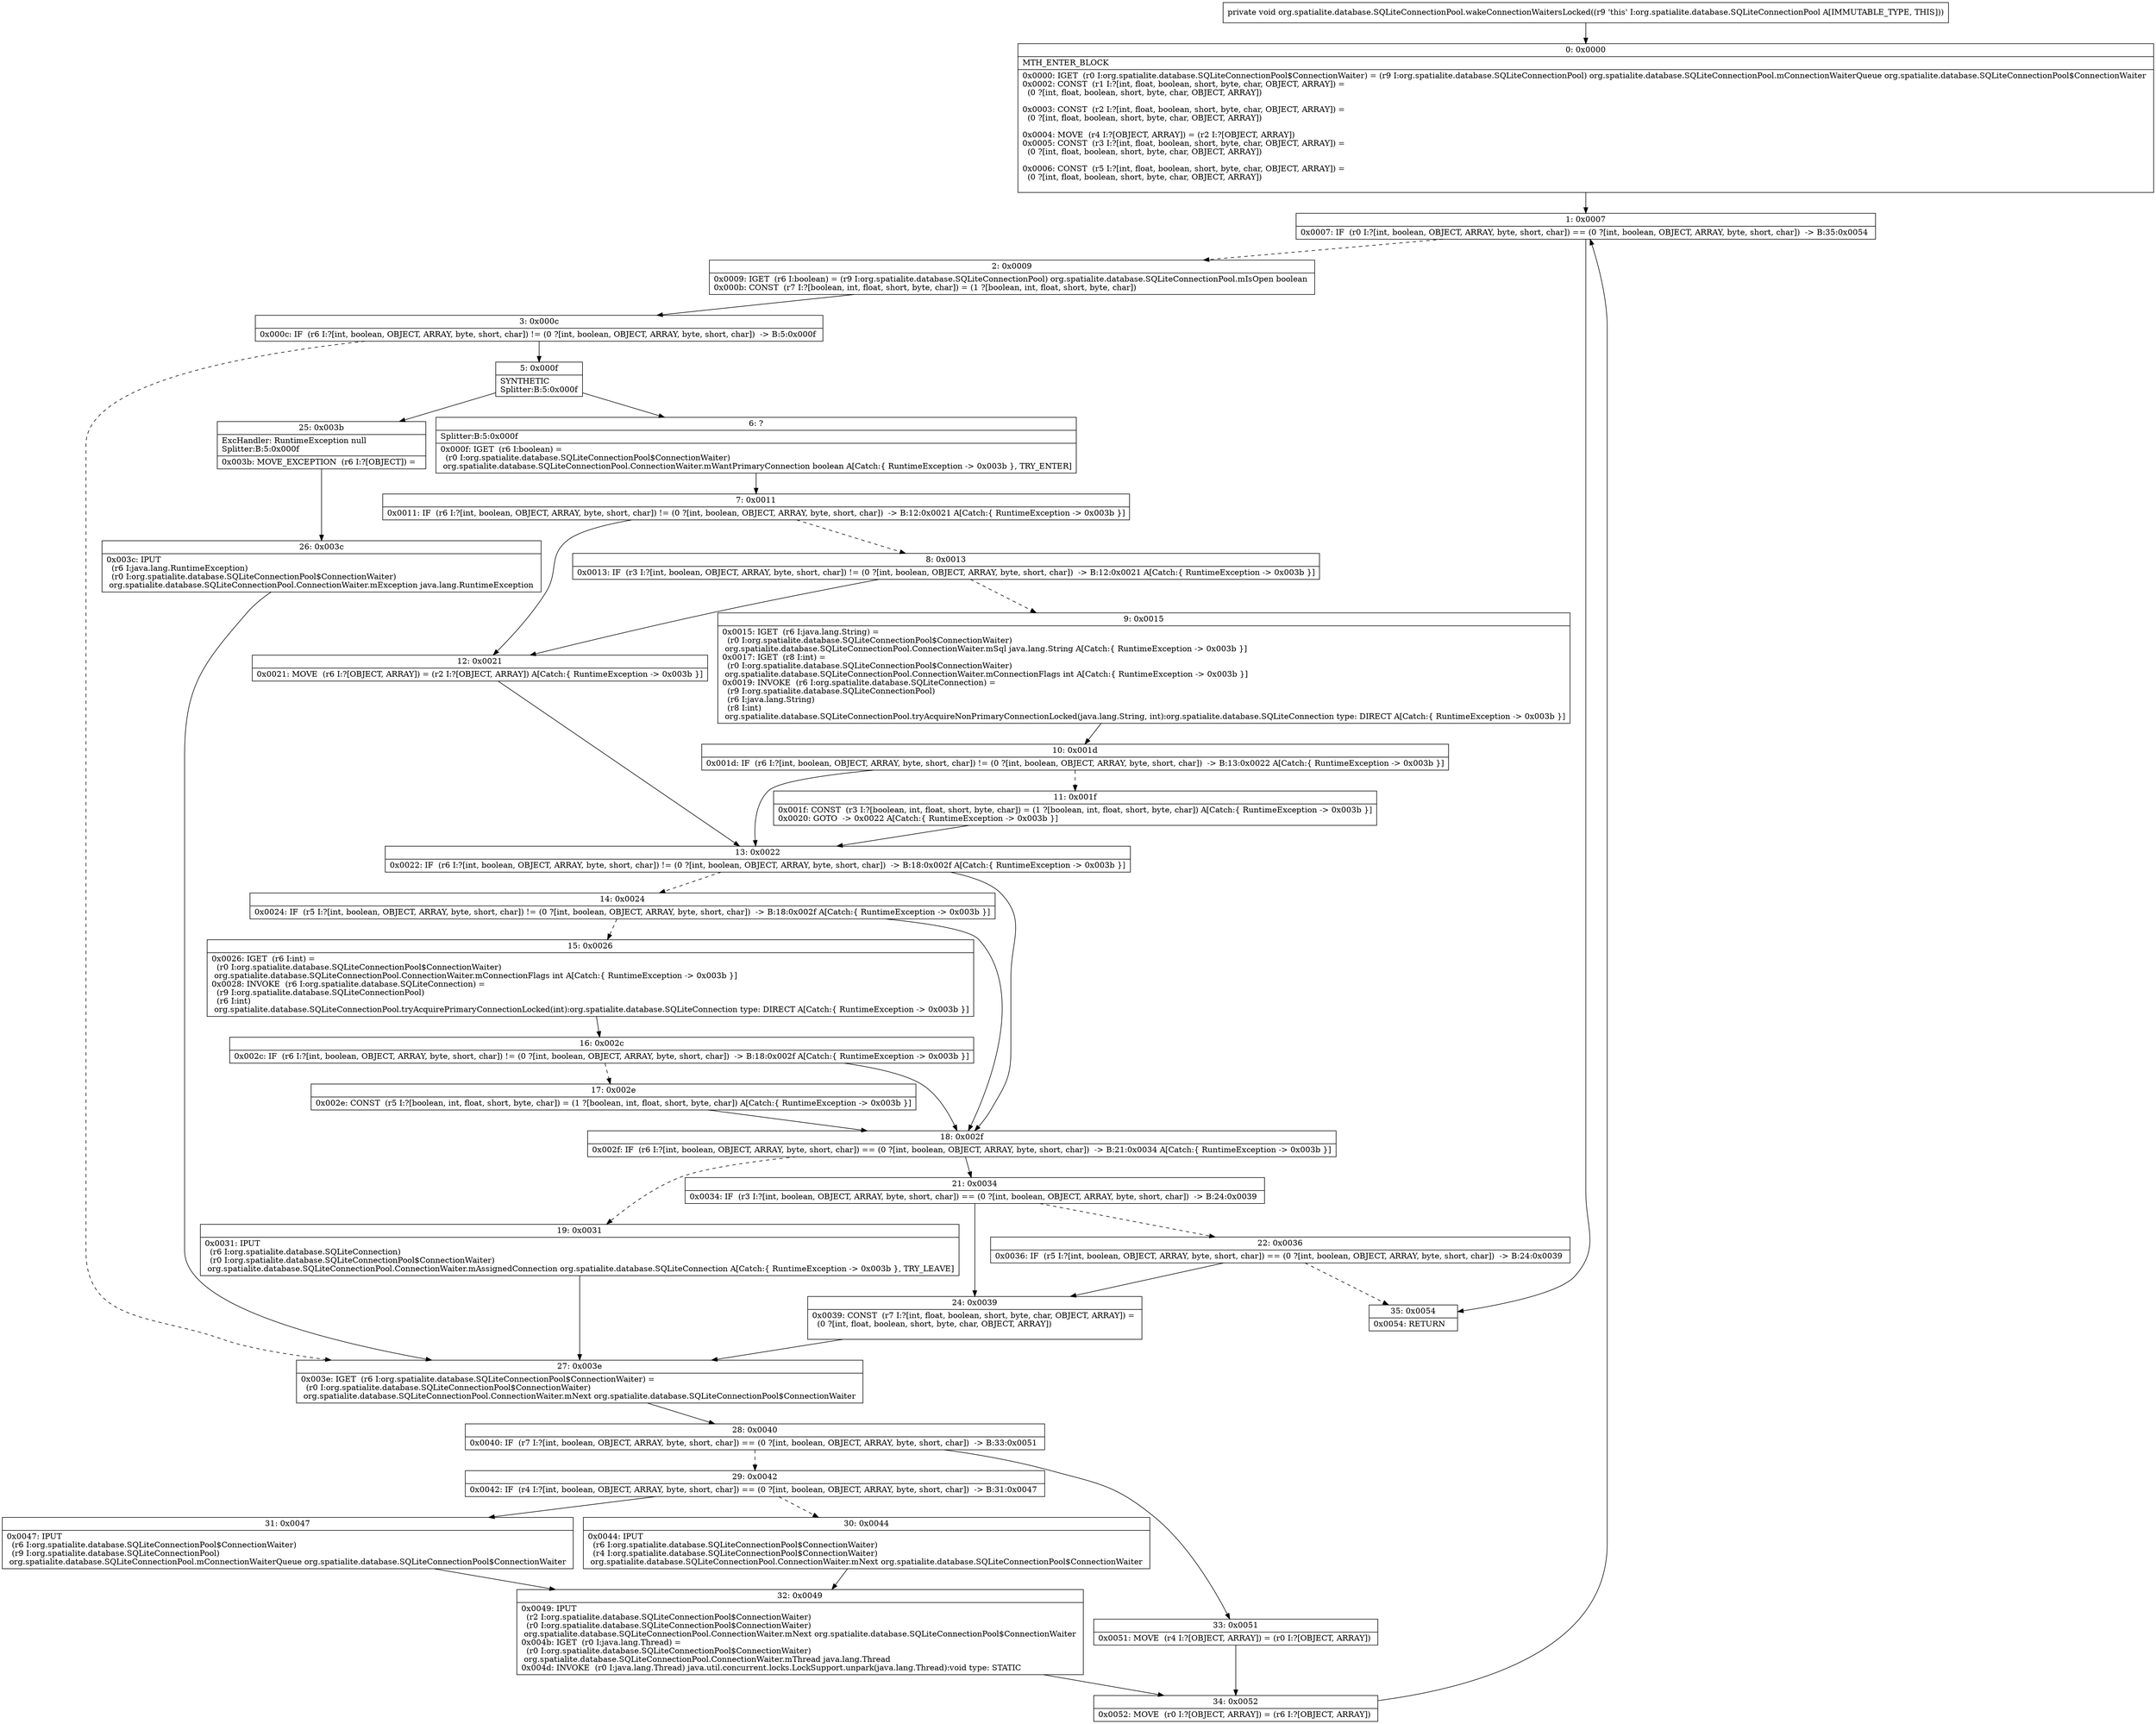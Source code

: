 digraph "CFG fororg.spatialite.database.SQLiteConnectionPool.wakeConnectionWaitersLocked()V" {
Node_0 [shape=record,label="{0\:\ 0x0000|MTH_ENTER_BLOCK\l|0x0000: IGET  (r0 I:org.spatialite.database.SQLiteConnectionPool$ConnectionWaiter) = (r9 I:org.spatialite.database.SQLiteConnectionPool) org.spatialite.database.SQLiteConnectionPool.mConnectionWaiterQueue org.spatialite.database.SQLiteConnectionPool$ConnectionWaiter \l0x0002: CONST  (r1 I:?[int, float, boolean, short, byte, char, OBJECT, ARRAY]) = \l  (0 ?[int, float, boolean, short, byte, char, OBJECT, ARRAY])\l \l0x0003: CONST  (r2 I:?[int, float, boolean, short, byte, char, OBJECT, ARRAY]) = \l  (0 ?[int, float, boolean, short, byte, char, OBJECT, ARRAY])\l \l0x0004: MOVE  (r4 I:?[OBJECT, ARRAY]) = (r2 I:?[OBJECT, ARRAY]) \l0x0005: CONST  (r3 I:?[int, float, boolean, short, byte, char, OBJECT, ARRAY]) = \l  (0 ?[int, float, boolean, short, byte, char, OBJECT, ARRAY])\l \l0x0006: CONST  (r5 I:?[int, float, boolean, short, byte, char, OBJECT, ARRAY]) = \l  (0 ?[int, float, boolean, short, byte, char, OBJECT, ARRAY])\l \l}"];
Node_1 [shape=record,label="{1\:\ 0x0007|0x0007: IF  (r0 I:?[int, boolean, OBJECT, ARRAY, byte, short, char]) == (0 ?[int, boolean, OBJECT, ARRAY, byte, short, char])  \-\> B:35:0x0054 \l}"];
Node_2 [shape=record,label="{2\:\ 0x0009|0x0009: IGET  (r6 I:boolean) = (r9 I:org.spatialite.database.SQLiteConnectionPool) org.spatialite.database.SQLiteConnectionPool.mIsOpen boolean \l0x000b: CONST  (r7 I:?[boolean, int, float, short, byte, char]) = (1 ?[boolean, int, float, short, byte, char]) \l}"];
Node_3 [shape=record,label="{3\:\ 0x000c|0x000c: IF  (r6 I:?[int, boolean, OBJECT, ARRAY, byte, short, char]) != (0 ?[int, boolean, OBJECT, ARRAY, byte, short, char])  \-\> B:5:0x000f \l}"];
Node_5 [shape=record,label="{5\:\ 0x000f|SYNTHETIC\lSplitter:B:5:0x000f\l}"];
Node_6 [shape=record,label="{6\:\ ?|Splitter:B:5:0x000f\l|0x000f: IGET  (r6 I:boolean) = \l  (r0 I:org.spatialite.database.SQLiteConnectionPool$ConnectionWaiter)\l org.spatialite.database.SQLiteConnectionPool.ConnectionWaiter.mWantPrimaryConnection boolean A[Catch:\{ RuntimeException \-\> 0x003b \}, TRY_ENTER]\l}"];
Node_7 [shape=record,label="{7\:\ 0x0011|0x0011: IF  (r6 I:?[int, boolean, OBJECT, ARRAY, byte, short, char]) != (0 ?[int, boolean, OBJECT, ARRAY, byte, short, char])  \-\> B:12:0x0021 A[Catch:\{ RuntimeException \-\> 0x003b \}]\l}"];
Node_8 [shape=record,label="{8\:\ 0x0013|0x0013: IF  (r3 I:?[int, boolean, OBJECT, ARRAY, byte, short, char]) != (0 ?[int, boolean, OBJECT, ARRAY, byte, short, char])  \-\> B:12:0x0021 A[Catch:\{ RuntimeException \-\> 0x003b \}]\l}"];
Node_9 [shape=record,label="{9\:\ 0x0015|0x0015: IGET  (r6 I:java.lang.String) = \l  (r0 I:org.spatialite.database.SQLiteConnectionPool$ConnectionWaiter)\l org.spatialite.database.SQLiteConnectionPool.ConnectionWaiter.mSql java.lang.String A[Catch:\{ RuntimeException \-\> 0x003b \}]\l0x0017: IGET  (r8 I:int) = \l  (r0 I:org.spatialite.database.SQLiteConnectionPool$ConnectionWaiter)\l org.spatialite.database.SQLiteConnectionPool.ConnectionWaiter.mConnectionFlags int A[Catch:\{ RuntimeException \-\> 0x003b \}]\l0x0019: INVOKE  (r6 I:org.spatialite.database.SQLiteConnection) = \l  (r9 I:org.spatialite.database.SQLiteConnectionPool)\l  (r6 I:java.lang.String)\l  (r8 I:int)\l org.spatialite.database.SQLiteConnectionPool.tryAcquireNonPrimaryConnectionLocked(java.lang.String, int):org.spatialite.database.SQLiteConnection type: DIRECT A[Catch:\{ RuntimeException \-\> 0x003b \}]\l}"];
Node_10 [shape=record,label="{10\:\ 0x001d|0x001d: IF  (r6 I:?[int, boolean, OBJECT, ARRAY, byte, short, char]) != (0 ?[int, boolean, OBJECT, ARRAY, byte, short, char])  \-\> B:13:0x0022 A[Catch:\{ RuntimeException \-\> 0x003b \}]\l}"];
Node_11 [shape=record,label="{11\:\ 0x001f|0x001f: CONST  (r3 I:?[boolean, int, float, short, byte, char]) = (1 ?[boolean, int, float, short, byte, char]) A[Catch:\{ RuntimeException \-\> 0x003b \}]\l0x0020: GOTO  \-\> 0x0022 A[Catch:\{ RuntimeException \-\> 0x003b \}]\l}"];
Node_12 [shape=record,label="{12\:\ 0x0021|0x0021: MOVE  (r6 I:?[OBJECT, ARRAY]) = (r2 I:?[OBJECT, ARRAY]) A[Catch:\{ RuntimeException \-\> 0x003b \}]\l}"];
Node_13 [shape=record,label="{13\:\ 0x0022|0x0022: IF  (r6 I:?[int, boolean, OBJECT, ARRAY, byte, short, char]) != (0 ?[int, boolean, OBJECT, ARRAY, byte, short, char])  \-\> B:18:0x002f A[Catch:\{ RuntimeException \-\> 0x003b \}]\l}"];
Node_14 [shape=record,label="{14\:\ 0x0024|0x0024: IF  (r5 I:?[int, boolean, OBJECT, ARRAY, byte, short, char]) != (0 ?[int, boolean, OBJECT, ARRAY, byte, short, char])  \-\> B:18:0x002f A[Catch:\{ RuntimeException \-\> 0x003b \}]\l}"];
Node_15 [shape=record,label="{15\:\ 0x0026|0x0026: IGET  (r6 I:int) = \l  (r0 I:org.spatialite.database.SQLiteConnectionPool$ConnectionWaiter)\l org.spatialite.database.SQLiteConnectionPool.ConnectionWaiter.mConnectionFlags int A[Catch:\{ RuntimeException \-\> 0x003b \}]\l0x0028: INVOKE  (r6 I:org.spatialite.database.SQLiteConnection) = \l  (r9 I:org.spatialite.database.SQLiteConnectionPool)\l  (r6 I:int)\l org.spatialite.database.SQLiteConnectionPool.tryAcquirePrimaryConnectionLocked(int):org.spatialite.database.SQLiteConnection type: DIRECT A[Catch:\{ RuntimeException \-\> 0x003b \}]\l}"];
Node_16 [shape=record,label="{16\:\ 0x002c|0x002c: IF  (r6 I:?[int, boolean, OBJECT, ARRAY, byte, short, char]) != (0 ?[int, boolean, OBJECT, ARRAY, byte, short, char])  \-\> B:18:0x002f A[Catch:\{ RuntimeException \-\> 0x003b \}]\l}"];
Node_17 [shape=record,label="{17\:\ 0x002e|0x002e: CONST  (r5 I:?[boolean, int, float, short, byte, char]) = (1 ?[boolean, int, float, short, byte, char]) A[Catch:\{ RuntimeException \-\> 0x003b \}]\l}"];
Node_18 [shape=record,label="{18\:\ 0x002f|0x002f: IF  (r6 I:?[int, boolean, OBJECT, ARRAY, byte, short, char]) == (0 ?[int, boolean, OBJECT, ARRAY, byte, short, char])  \-\> B:21:0x0034 A[Catch:\{ RuntimeException \-\> 0x003b \}]\l}"];
Node_19 [shape=record,label="{19\:\ 0x0031|0x0031: IPUT  \l  (r6 I:org.spatialite.database.SQLiteConnection)\l  (r0 I:org.spatialite.database.SQLiteConnectionPool$ConnectionWaiter)\l org.spatialite.database.SQLiteConnectionPool.ConnectionWaiter.mAssignedConnection org.spatialite.database.SQLiteConnection A[Catch:\{ RuntimeException \-\> 0x003b \}, TRY_LEAVE]\l}"];
Node_21 [shape=record,label="{21\:\ 0x0034|0x0034: IF  (r3 I:?[int, boolean, OBJECT, ARRAY, byte, short, char]) == (0 ?[int, boolean, OBJECT, ARRAY, byte, short, char])  \-\> B:24:0x0039 \l}"];
Node_22 [shape=record,label="{22\:\ 0x0036|0x0036: IF  (r5 I:?[int, boolean, OBJECT, ARRAY, byte, short, char]) == (0 ?[int, boolean, OBJECT, ARRAY, byte, short, char])  \-\> B:24:0x0039 \l}"];
Node_24 [shape=record,label="{24\:\ 0x0039|0x0039: CONST  (r7 I:?[int, float, boolean, short, byte, char, OBJECT, ARRAY]) = \l  (0 ?[int, float, boolean, short, byte, char, OBJECT, ARRAY])\l \l}"];
Node_25 [shape=record,label="{25\:\ 0x003b|ExcHandler: RuntimeException null\lSplitter:B:5:0x000f\l|0x003b: MOVE_EXCEPTION  (r6 I:?[OBJECT]) =  \l}"];
Node_26 [shape=record,label="{26\:\ 0x003c|0x003c: IPUT  \l  (r6 I:java.lang.RuntimeException)\l  (r0 I:org.spatialite.database.SQLiteConnectionPool$ConnectionWaiter)\l org.spatialite.database.SQLiteConnectionPool.ConnectionWaiter.mException java.lang.RuntimeException \l}"];
Node_27 [shape=record,label="{27\:\ 0x003e|0x003e: IGET  (r6 I:org.spatialite.database.SQLiteConnectionPool$ConnectionWaiter) = \l  (r0 I:org.spatialite.database.SQLiteConnectionPool$ConnectionWaiter)\l org.spatialite.database.SQLiteConnectionPool.ConnectionWaiter.mNext org.spatialite.database.SQLiteConnectionPool$ConnectionWaiter \l}"];
Node_28 [shape=record,label="{28\:\ 0x0040|0x0040: IF  (r7 I:?[int, boolean, OBJECT, ARRAY, byte, short, char]) == (0 ?[int, boolean, OBJECT, ARRAY, byte, short, char])  \-\> B:33:0x0051 \l}"];
Node_29 [shape=record,label="{29\:\ 0x0042|0x0042: IF  (r4 I:?[int, boolean, OBJECT, ARRAY, byte, short, char]) == (0 ?[int, boolean, OBJECT, ARRAY, byte, short, char])  \-\> B:31:0x0047 \l}"];
Node_30 [shape=record,label="{30\:\ 0x0044|0x0044: IPUT  \l  (r6 I:org.spatialite.database.SQLiteConnectionPool$ConnectionWaiter)\l  (r4 I:org.spatialite.database.SQLiteConnectionPool$ConnectionWaiter)\l org.spatialite.database.SQLiteConnectionPool.ConnectionWaiter.mNext org.spatialite.database.SQLiteConnectionPool$ConnectionWaiter \l}"];
Node_31 [shape=record,label="{31\:\ 0x0047|0x0047: IPUT  \l  (r6 I:org.spatialite.database.SQLiteConnectionPool$ConnectionWaiter)\l  (r9 I:org.spatialite.database.SQLiteConnectionPool)\l org.spatialite.database.SQLiteConnectionPool.mConnectionWaiterQueue org.spatialite.database.SQLiteConnectionPool$ConnectionWaiter \l}"];
Node_32 [shape=record,label="{32\:\ 0x0049|0x0049: IPUT  \l  (r2 I:org.spatialite.database.SQLiteConnectionPool$ConnectionWaiter)\l  (r0 I:org.spatialite.database.SQLiteConnectionPool$ConnectionWaiter)\l org.spatialite.database.SQLiteConnectionPool.ConnectionWaiter.mNext org.spatialite.database.SQLiteConnectionPool$ConnectionWaiter \l0x004b: IGET  (r0 I:java.lang.Thread) = \l  (r0 I:org.spatialite.database.SQLiteConnectionPool$ConnectionWaiter)\l org.spatialite.database.SQLiteConnectionPool.ConnectionWaiter.mThread java.lang.Thread \l0x004d: INVOKE  (r0 I:java.lang.Thread) java.util.concurrent.locks.LockSupport.unpark(java.lang.Thread):void type: STATIC \l}"];
Node_33 [shape=record,label="{33\:\ 0x0051|0x0051: MOVE  (r4 I:?[OBJECT, ARRAY]) = (r0 I:?[OBJECT, ARRAY]) \l}"];
Node_34 [shape=record,label="{34\:\ 0x0052|0x0052: MOVE  (r0 I:?[OBJECT, ARRAY]) = (r6 I:?[OBJECT, ARRAY]) \l}"];
Node_35 [shape=record,label="{35\:\ 0x0054|0x0054: RETURN   \l}"];
MethodNode[shape=record,label="{private void org.spatialite.database.SQLiteConnectionPool.wakeConnectionWaitersLocked((r9 'this' I:org.spatialite.database.SQLiteConnectionPool A[IMMUTABLE_TYPE, THIS])) }"];
MethodNode -> Node_0;
Node_0 -> Node_1;
Node_1 -> Node_2[style=dashed];
Node_1 -> Node_35;
Node_2 -> Node_3;
Node_3 -> Node_5;
Node_3 -> Node_27[style=dashed];
Node_5 -> Node_6;
Node_5 -> Node_25;
Node_6 -> Node_7;
Node_7 -> Node_8[style=dashed];
Node_7 -> Node_12;
Node_8 -> Node_9[style=dashed];
Node_8 -> Node_12;
Node_9 -> Node_10;
Node_10 -> Node_11[style=dashed];
Node_10 -> Node_13;
Node_11 -> Node_13;
Node_12 -> Node_13;
Node_13 -> Node_14[style=dashed];
Node_13 -> Node_18;
Node_14 -> Node_15[style=dashed];
Node_14 -> Node_18;
Node_15 -> Node_16;
Node_16 -> Node_17[style=dashed];
Node_16 -> Node_18;
Node_17 -> Node_18;
Node_18 -> Node_19[style=dashed];
Node_18 -> Node_21;
Node_19 -> Node_27;
Node_21 -> Node_22[style=dashed];
Node_21 -> Node_24;
Node_22 -> Node_24;
Node_22 -> Node_35[style=dashed];
Node_24 -> Node_27;
Node_25 -> Node_26;
Node_26 -> Node_27;
Node_27 -> Node_28;
Node_28 -> Node_29[style=dashed];
Node_28 -> Node_33;
Node_29 -> Node_30[style=dashed];
Node_29 -> Node_31;
Node_30 -> Node_32;
Node_31 -> Node_32;
Node_32 -> Node_34;
Node_33 -> Node_34;
Node_34 -> Node_1;
}

